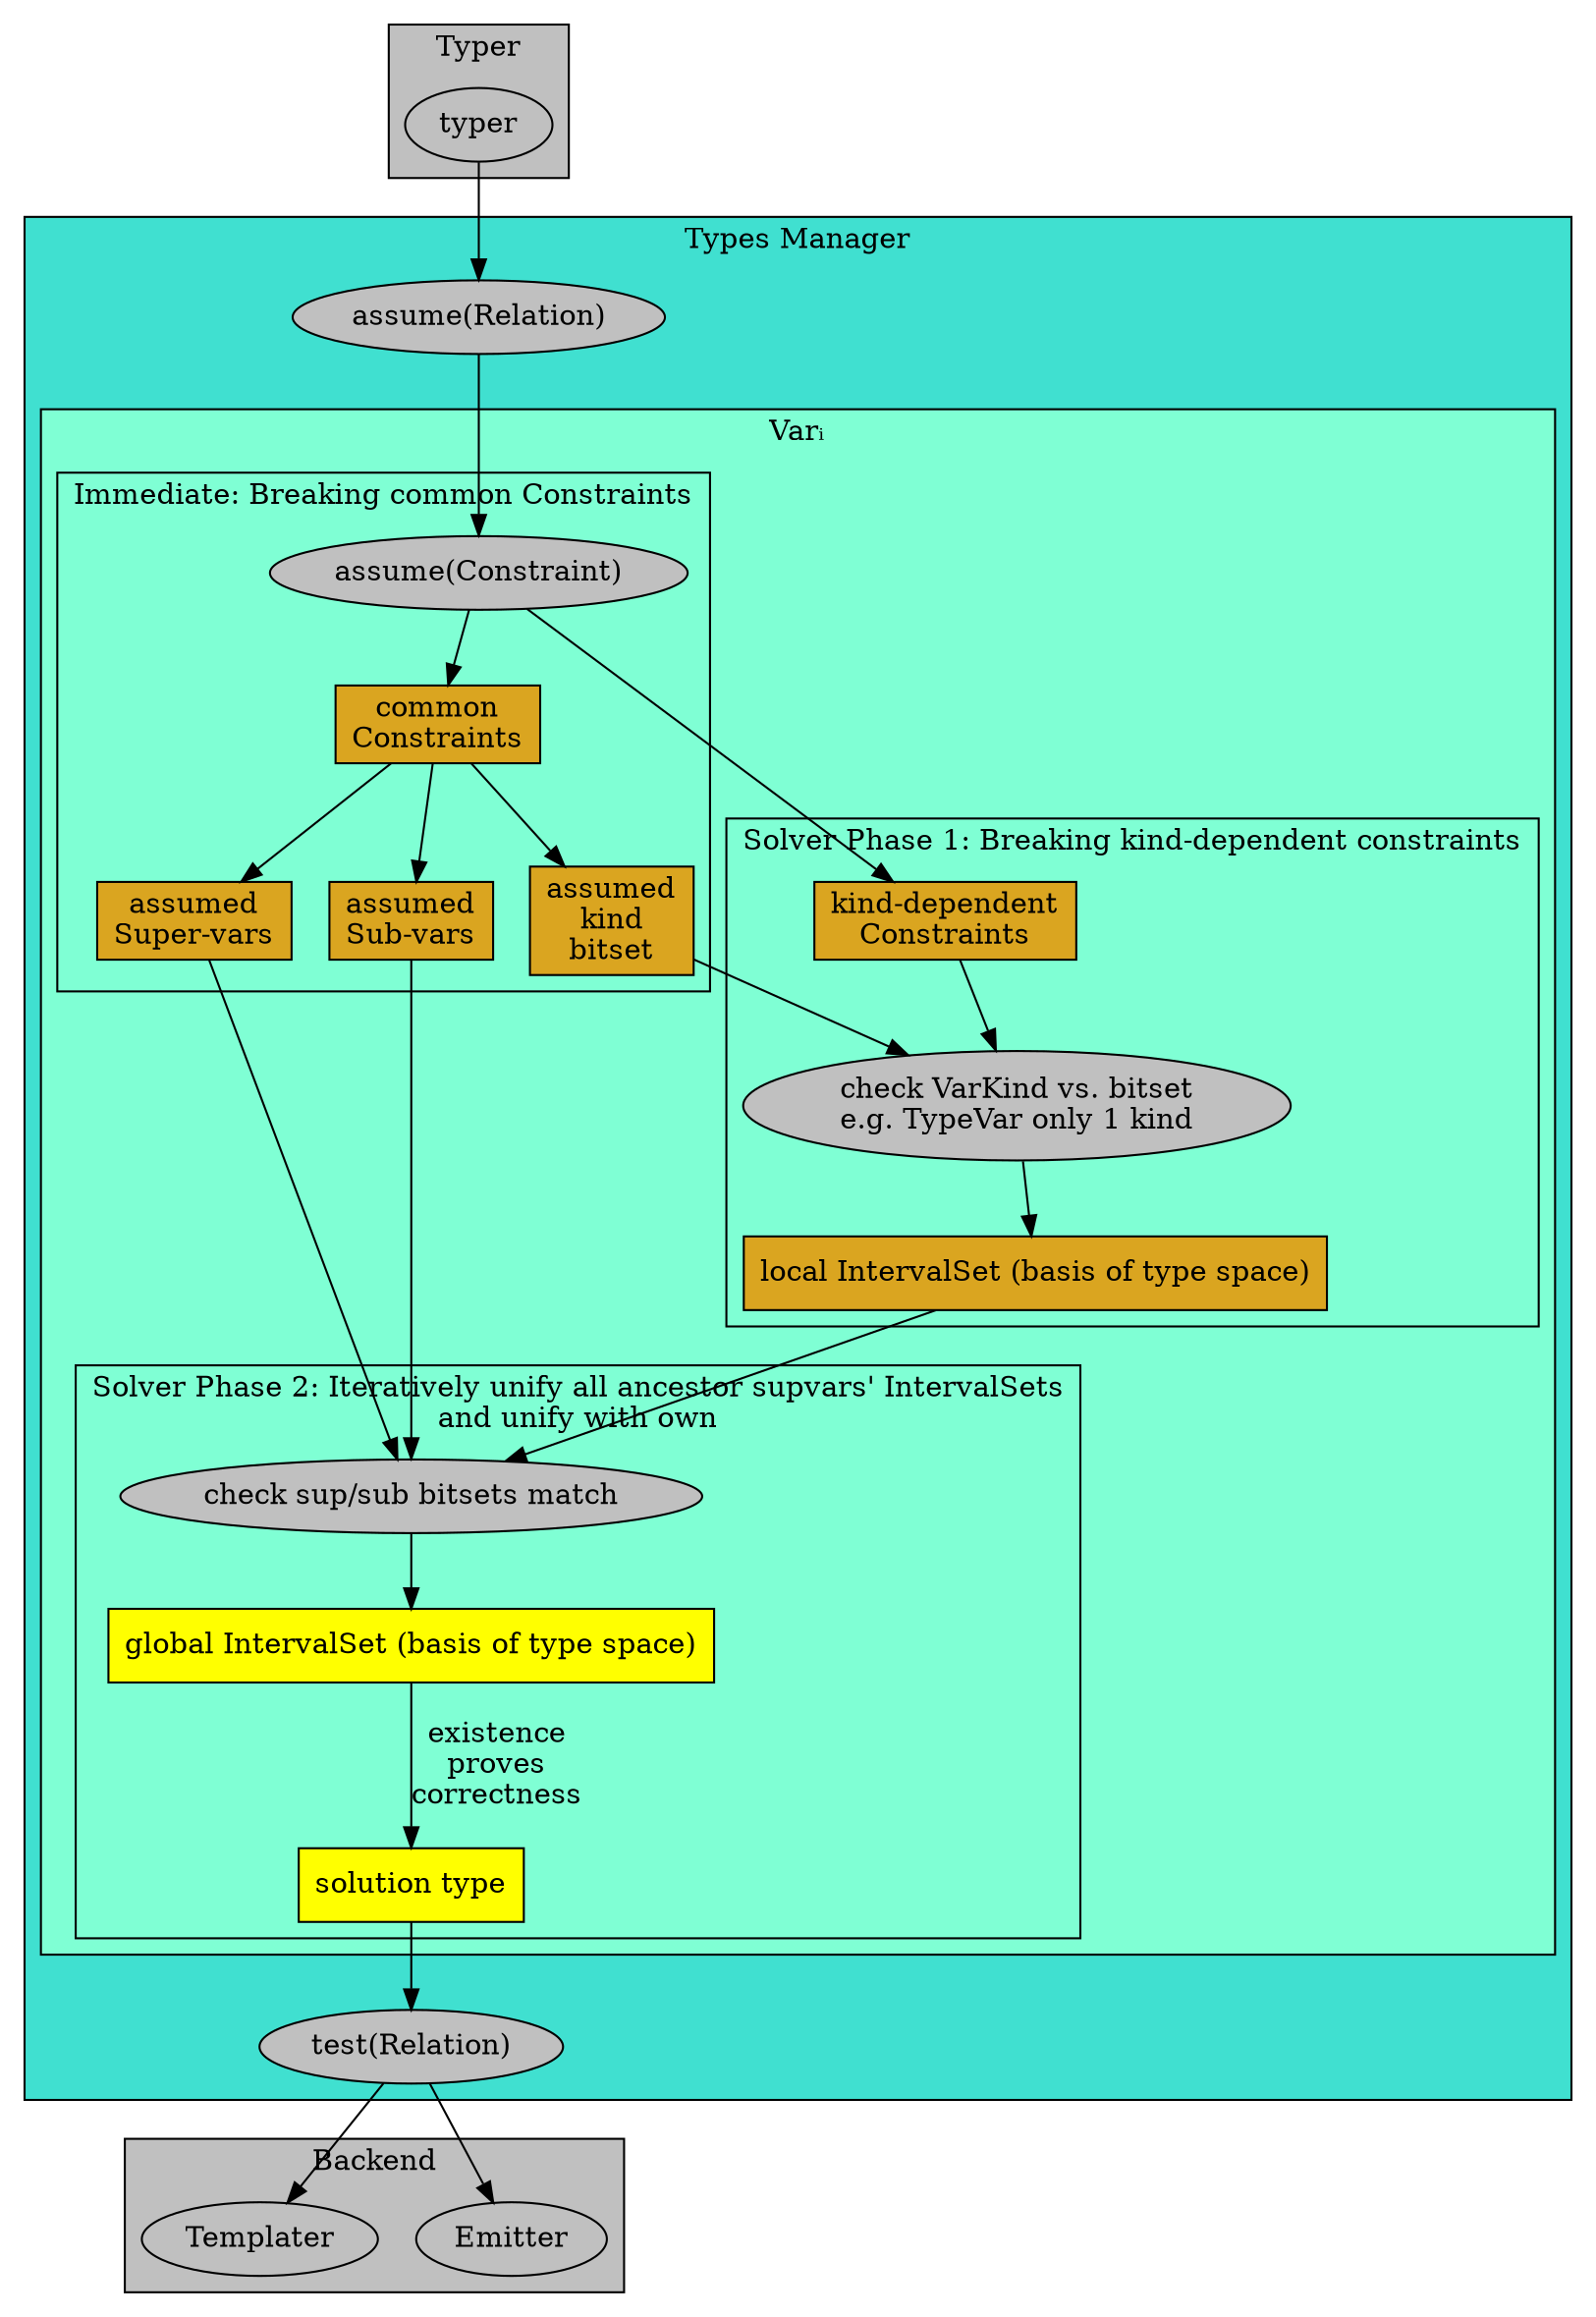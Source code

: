 // https://graphs.grevian.org/example

digraph {
    splines=line;

    subgraph cluster_0 {
        label="Typer";
        bgcolor="grey";
        typer_fn [label="typer"]
    }

    subgraph cluster_1 {
        label="Types Manager";
        bgcolor="turquoise";

        assume [label="assume(Relation)", style="filled", fillcolor="grey"];
        test [label="test(Relation)", style="filled", fillcolor="grey"];

        // edges:
        typer_fn -> assume;

        subgraph cluster_1_1 {
            label="Varᵢ";
            bgcolor="aquamarine";
            
            subgraph cluster_1_1_1 {
                label="Immediate: Breaking common Constraints";
                constraint [label="assume(Constraint)", style="filled", fillcolor="grey"];
                common_constraints [label="common\nConstraints", shape="box", fillcolor="goldenrod", style="filled"]
                
                assumed_kind_bitset [label="assumed\nkind\nbitset", shape="box", fillcolor="goldenrod", style="filled"];
                assumed_supervars [label="assumed\nSuper-vars", shape="box", fillcolor="goldenrod", style="filled"];
                assumed_subvars [label="assumed\nSub-vars", shape="box", fillcolor="goldenrod", style="filled"];
            }

            subgraph cluster_1_1_2 {
                label="Solver Phase 1: Breaking kind-dependent constraints";
                local_interval_set [label="local IntervalSet (basis of type space)", shape="box", fillcolor="goldenrod", style="filled"];
                check_1_2 [label="check VarKind vs. bitset\ne.g. TypeVar only 1 kind", style="filled", fillcolor="gray"]
                kd_constraints [label="kind-dependent\nConstraints", shape="box", fillcolor="goldenrod", style="filled"]
            }

            subgraph cluster_1_1_3 {
                label="Solver Phase 2: Iteratively unify all ancestor supvars' IntervalSets\nand unify with own";
                solution [label="solution type", shape="box", fillcolor="yellow", style="filled"];
                check_1_3 [label="check sup/sub bitsets match", fillcolor="grey", style="filled"];
                global_interval_set [label="global IntervalSet (basis of type space)", shape="box", fillcolor="yellow", style="filled"];
            }

            // 1 -> 2
            constraint -> {common_constraints, kd_constraints};
            common_constraints -> {assumed_kind_bitset, assumed_subvars, assumed_supervars}

            // 2 -> 3
            {assumed_kind_bitset, kd_constraints} -> check_1_2 -> local_interval_set

            // 3 -> 4
            {local_interval_set, assumed_subvars, assumed_supervars} -> check_1_3 -> global_interval_set;
            global_interval_set -> solution
            [label="existence\nproves\ncorrectness"];
        }
        
        assume -> constraint;
        solution -> test;
    }

    subgraph cluster_2 {
        label="Backend";
        bgcolor="grey";
        templater [label="Templater"];
        emitter [label="Emitter"];
    }
    test -> {templater, emitter};
}